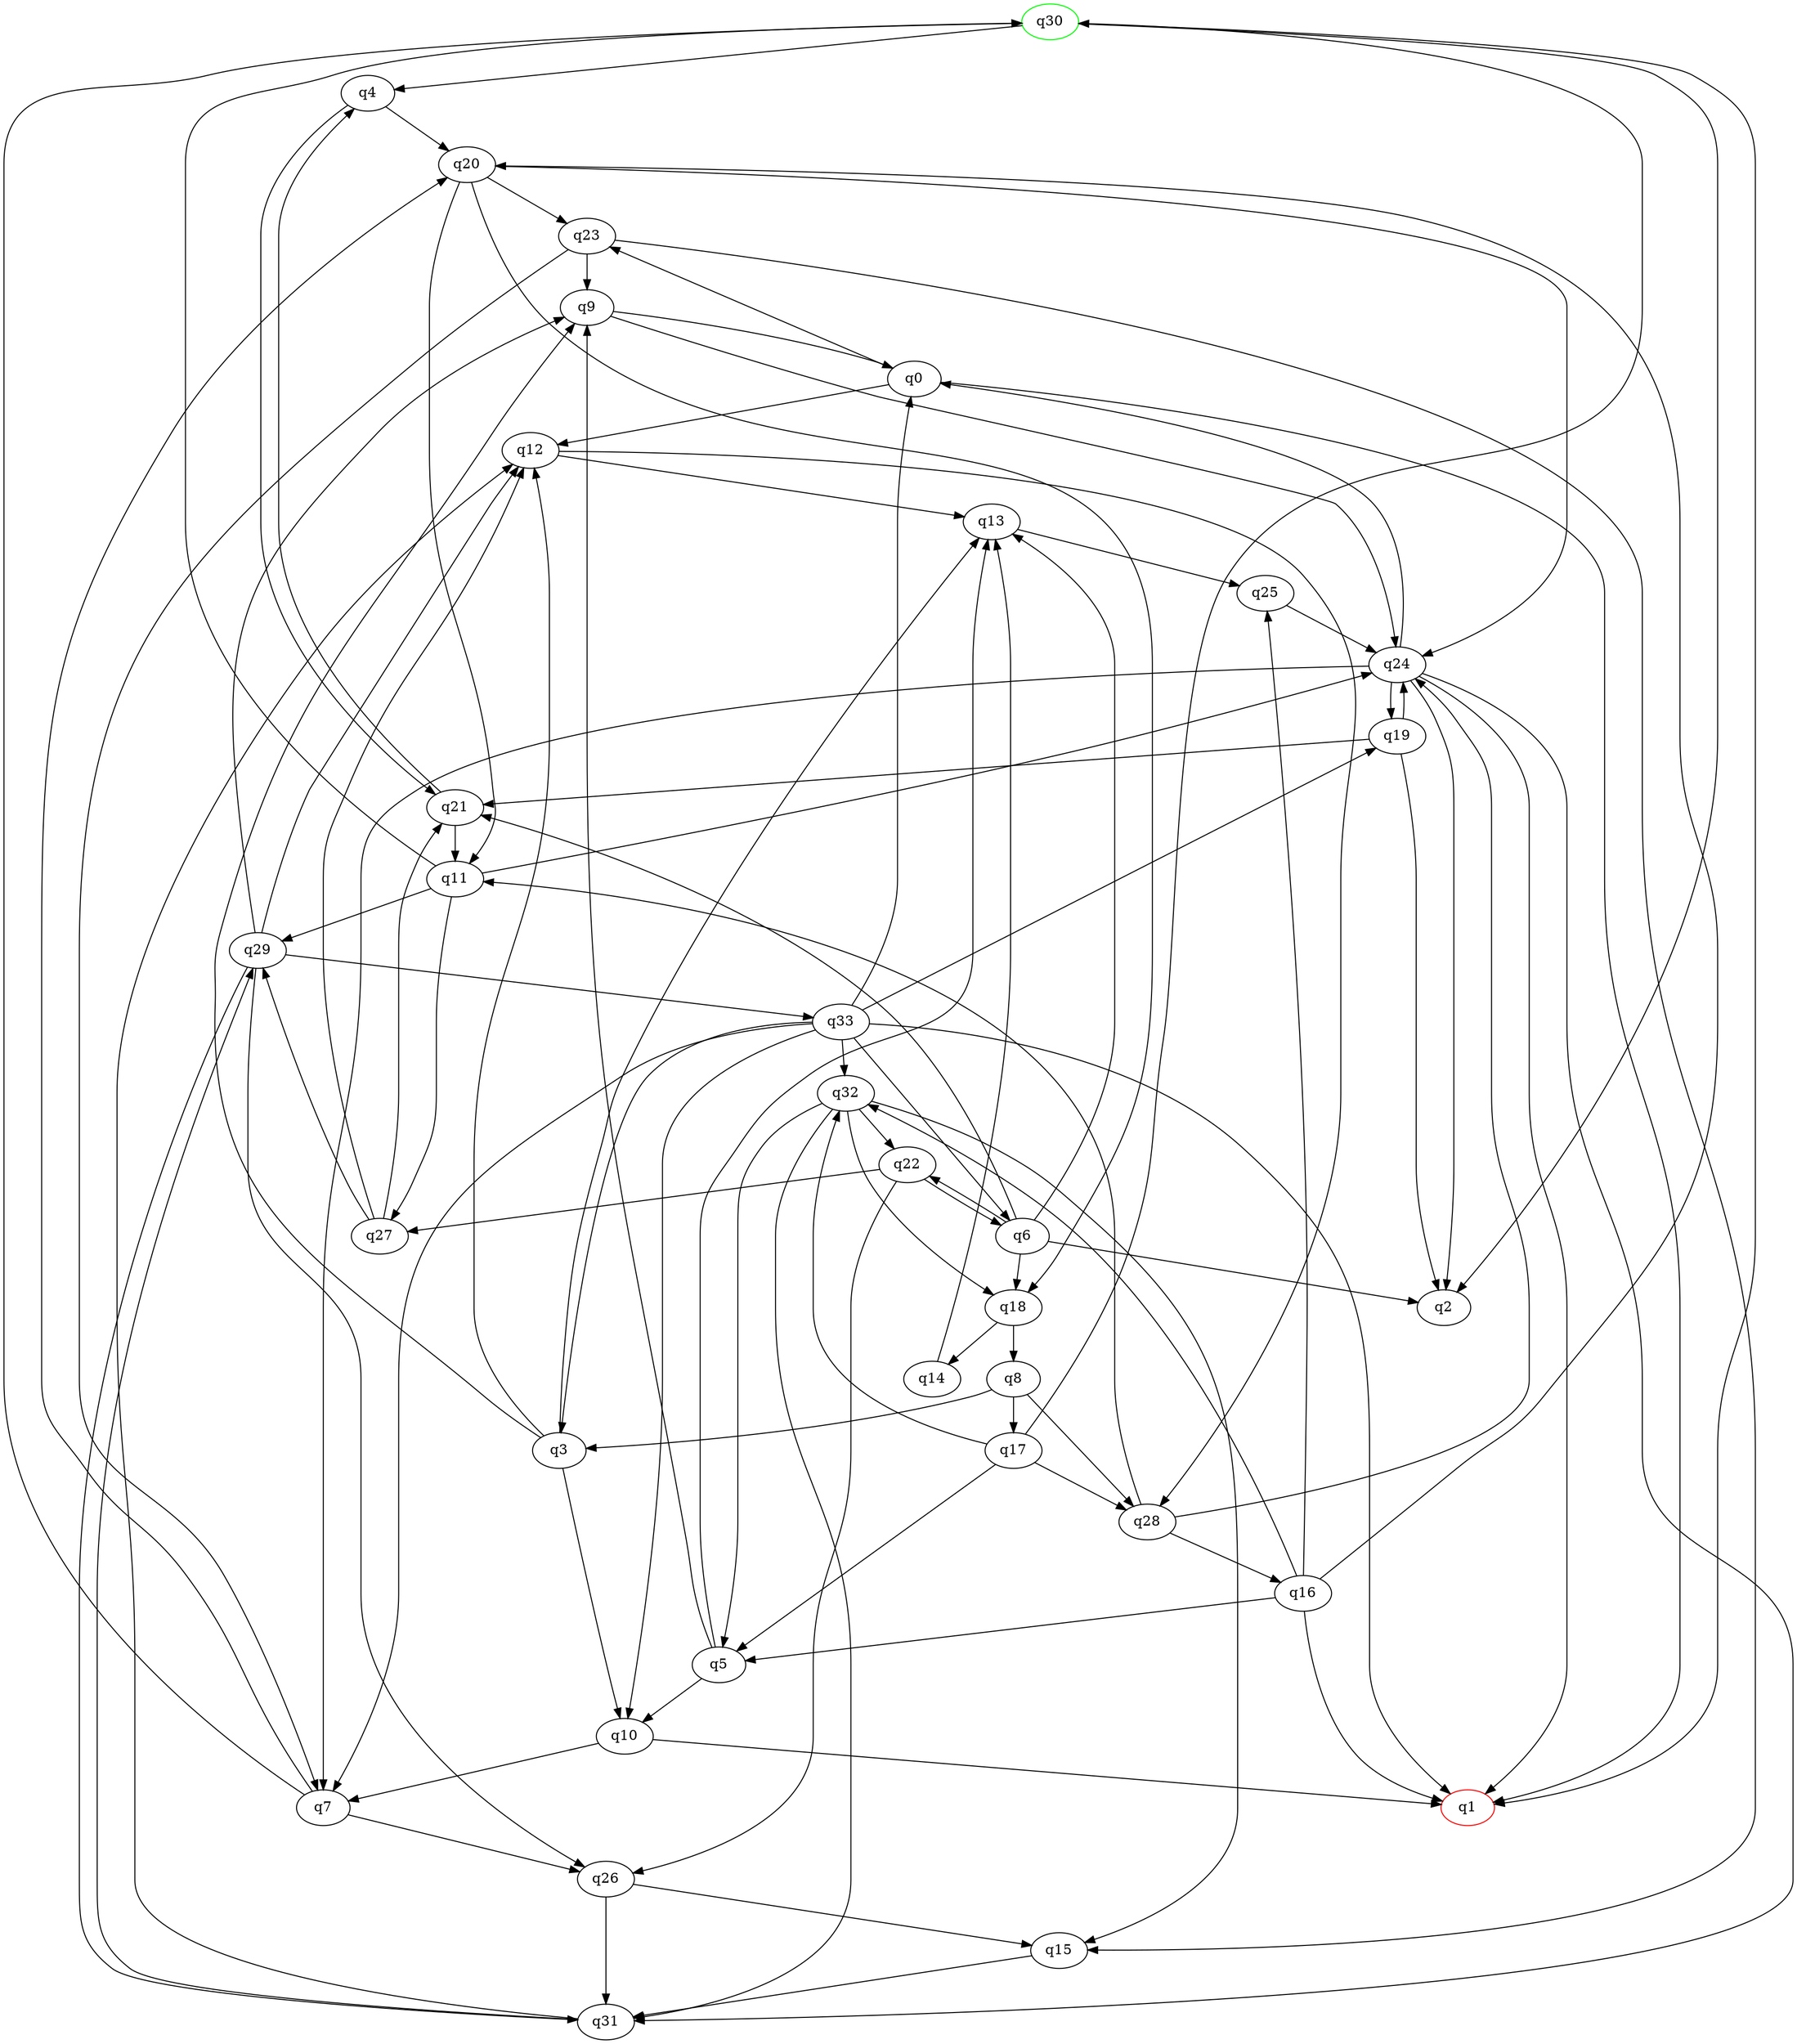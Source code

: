 digraph A{
q30 [initial=1,color=green];
q1 [final=1,color=red];
q0 -> q1;
q0 -> q12;
q0 -> q23;
q3 -> q9;
q3 -> q10;
q3 -> q12;
q3 -> q13;
q4 -> q20;
q4 -> q21;
q5 -> q9;
q5 -> q10;
q5 -> q13;
q6 -> q2;
q6 -> q13;
q6 -> q18;
q6 -> q21;
q6 -> q22;
q7 -> q20;
q7 -> q26;
q7 -> q30;
q8 -> q3;
q8 -> q17;
q8 -> q28;
q9 -> q0;
q9 -> q24;
q10 -> q1;
q10 -> q7;
q11 -> q24;
q11 -> q27;
q11 -> q29;
q11 -> q30;
q12 -> q13;
q12 -> q28;
q13 -> q25;
q14 -> q13;
q15 -> q31;
q16 -> q1;
q16 -> q5;
q16 -> q20;
q16 -> q25;
q16 -> q32;
q17 -> q5;
q17 -> q28;
q17 -> q30;
q17 -> q32;
q18 -> q8;
q18 -> q14;
q19 -> q2;
q19 -> q21;
q19 -> q24;
q20 -> q11;
q20 -> q18;
q20 -> q23;
q20 -> q24;
q21 -> q4;
q21 -> q11;
q22 -> q6;
q22 -> q26;
q22 -> q27;
q23 -> q7;
q23 -> q9;
q23 -> q15;
q24 -> q0;
q24 -> q1;
q24 -> q2;
q24 -> q7;
q24 -> q19;
q24 -> q31;
q25 -> q24;
q26 -> q15;
q26 -> q31;
q27 -> q12;
q27 -> q21;
q27 -> q29;
q28 -> q11;
q28 -> q16;
q28 -> q24;
q29 -> q9;
q29 -> q12;
q29 -> q26;
q29 -> q31;
q29 -> q33;
q30 -> q1;
q30 -> q2;
q30 -> q4;
q31 -> q12;
q31 -> q29;
q32 -> q5;
q32 -> q15;
q32 -> q18;
q32 -> q22;
q32 -> q31;
q33 -> q0;
q33 -> q1;
q33 -> q3;
q33 -> q6;
q33 -> q7;
q33 -> q10;
q33 -> q19;
q33 -> q32;
}